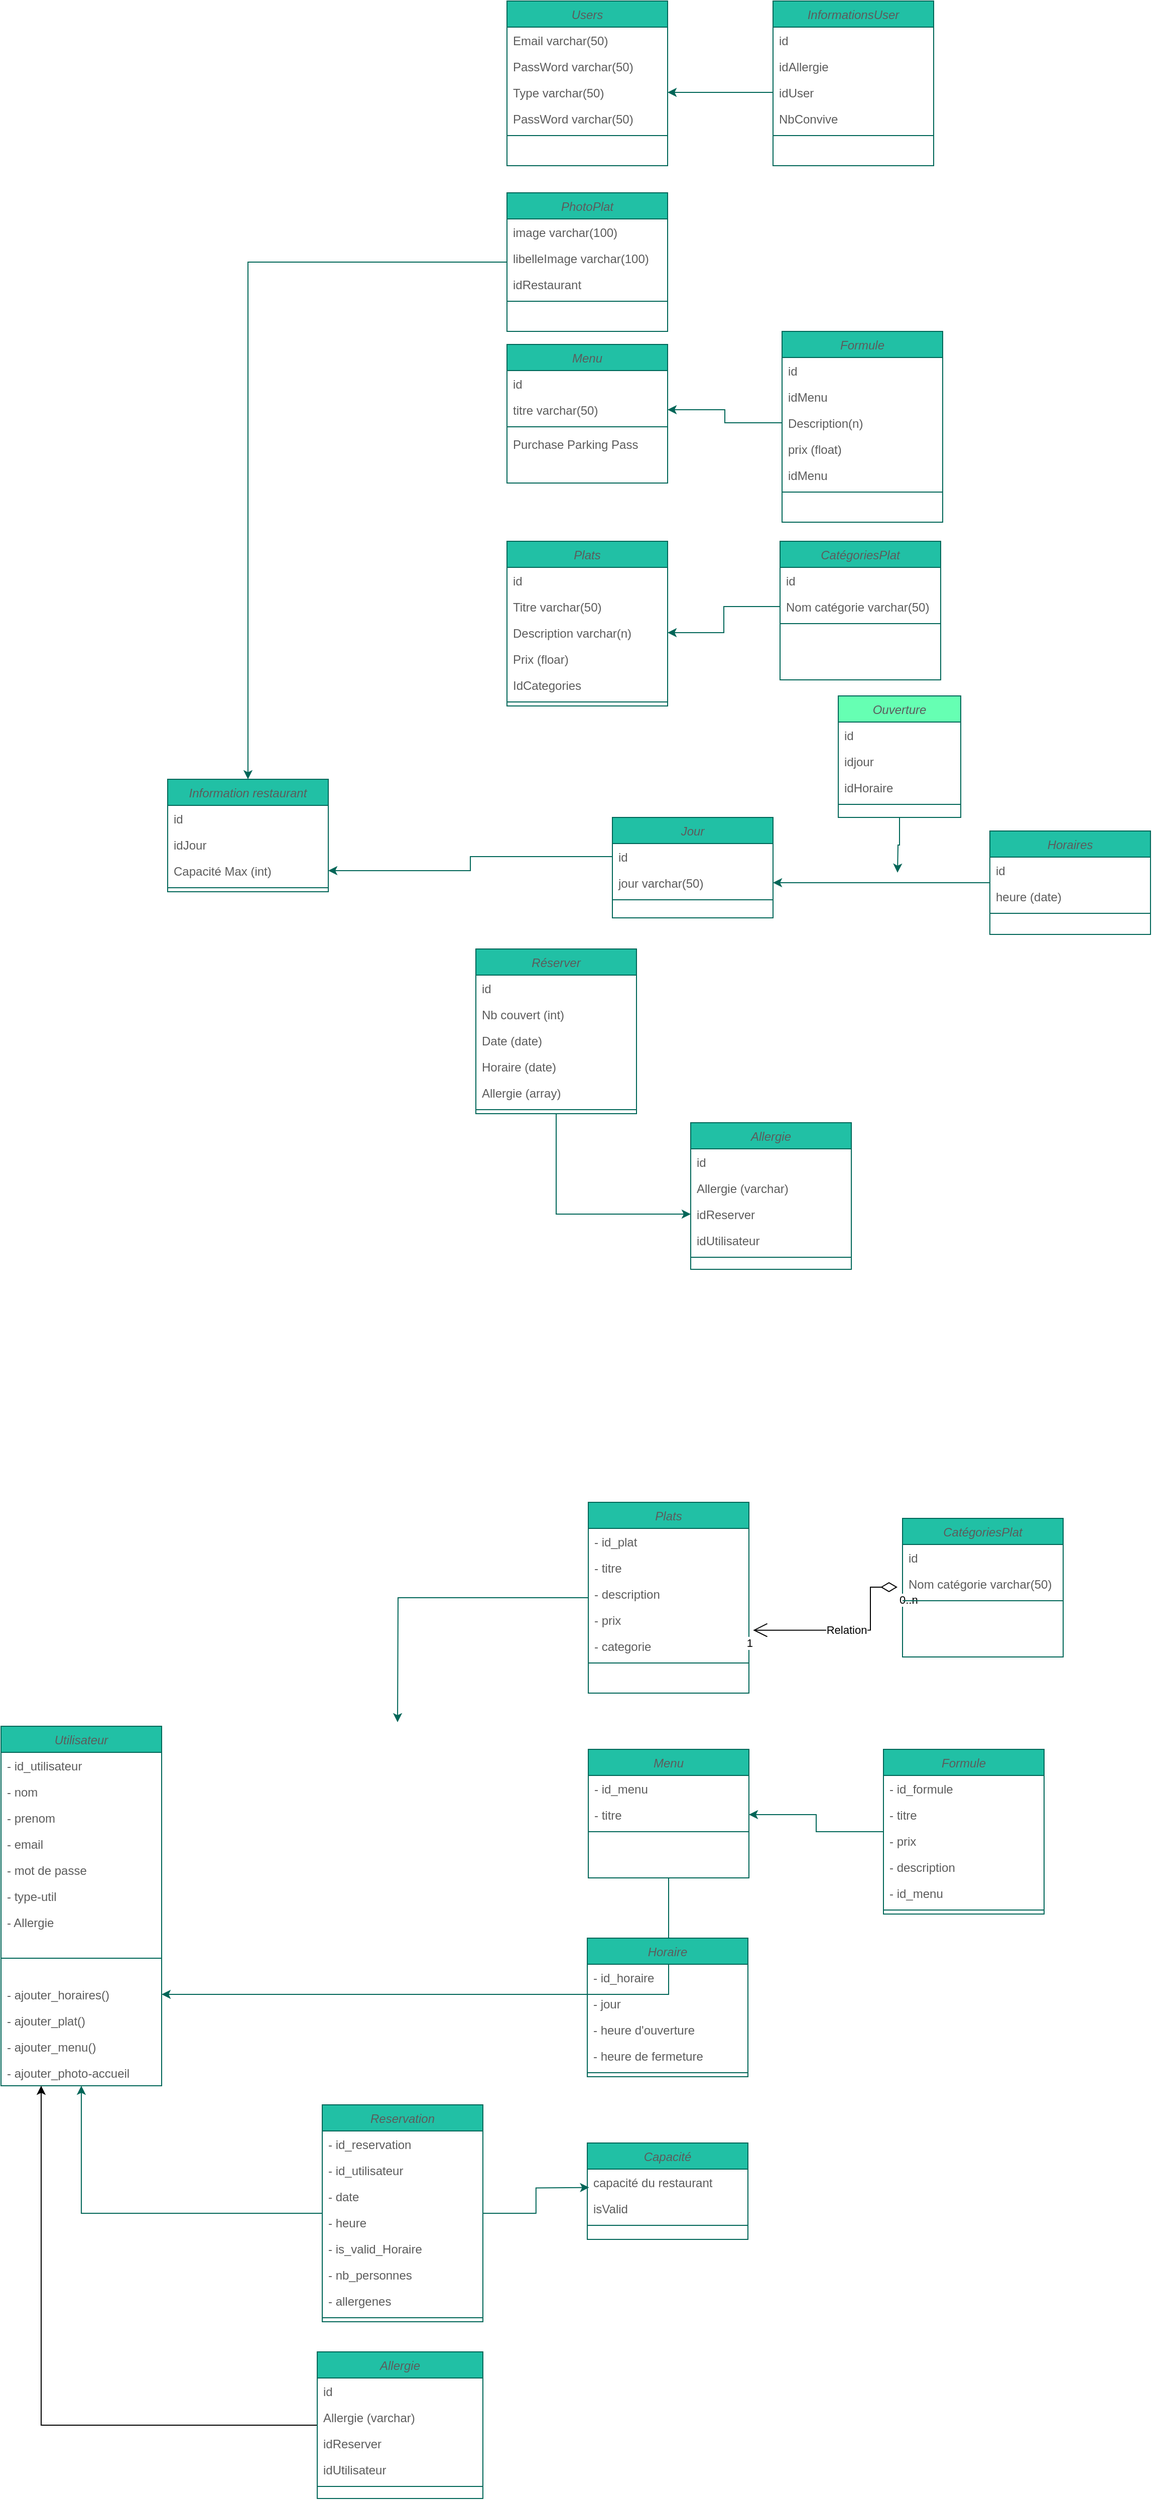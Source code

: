 <mxfile version="21.2.8" type="github">
  <diagram name="Page-1" id="-gDi-OSRCDwQluU-zVgb">
    <mxGraphModel dx="2793" dy="846" grid="1" gridSize="10" guides="1" tooltips="1" connect="1" arrows="1" fold="1" page="1" pageScale="1" pageWidth="827" pageHeight="1169" math="0" shadow="0">
      <root>
        <mxCell id="0" />
        <mxCell id="1" parent="0" />
        <mxCell id="DTQ9LQFd6EMroOKHx0Vn-1" value="Users" style="swimlane;fontStyle=2;align=center;verticalAlign=top;childLayout=stackLayout;horizontal=1;startSize=26;horizontalStack=0;resizeParent=1;resizeLast=0;collapsible=1;marginBottom=0;rounded=0;shadow=0;strokeWidth=1;labelBackgroundColor=none;fillColor=#21C0A5;strokeColor=#006658;fontColor=#5C5C5C;" parent="1" vertex="1">
          <mxGeometry x="129" y="149" width="160" height="164" as="geometry">
            <mxRectangle x="101" y="163" width="160" height="26" as="alternateBounds" />
          </mxGeometry>
        </mxCell>
        <mxCell id="DTQ9LQFd6EMroOKHx0Vn-2" value="Email varchar(50)" style="text;align=left;verticalAlign=top;spacingLeft=4;spacingRight=4;overflow=hidden;rotatable=0;points=[[0,0.5],[1,0.5]];portConstraint=eastwest;labelBackgroundColor=none;fontColor=#5C5C5C;" parent="DTQ9LQFd6EMroOKHx0Vn-1" vertex="1">
          <mxGeometry y="26" width="160" height="26" as="geometry" />
        </mxCell>
        <mxCell id="DTQ9LQFd6EMroOKHx0Vn-3" value="PassWord varchar(50)" style="text;align=left;verticalAlign=top;spacingLeft=4;spacingRight=4;overflow=hidden;rotatable=0;points=[[0,0.5],[1,0.5]];portConstraint=eastwest;rounded=0;shadow=0;html=0;labelBackgroundColor=none;fontColor=#5C5C5C;" parent="DTQ9LQFd6EMroOKHx0Vn-1" vertex="1">
          <mxGeometry y="52" width="160" height="26" as="geometry" />
        </mxCell>
        <mxCell id="DTQ9LQFd6EMroOKHx0Vn-4" value="Type varchar(50)" style="text;align=left;verticalAlign=top;spacingLeft=4;spacingRight=4;overflow=hidden;rotatable=0;points=[[0,0.5],[1,0.5]];portConstraint=eastwest;rounded=0;shadow=0;html=0;labelBackgroundColor=none;fontColor=#5C5C5C;" parent="DTQ9LQFd6EMroOKHx0Vn-1" vertex="1">
          <mxGeometry y="78" width="160" height="26" as="geometry" />
        </mxCell>
        <mxCell id="DTQ9LQFd6EMroOKHx0Vn-5" value="PassWord varchar(50)" style="text;align=left;verticalAlign=top;spacingLeft=4;spacingRight=4;overflow=hidden;rotatable=0;points=[[0,0.5],[1,0.5]];portConstraint=eastwest;rounded=0;shadow=0;html=0;labelBackgroundColor=none;fontColor=#5C5C5C;" parent="DTQ9LQFd6EMroOKHx0Vn-1" vertex="1">
          <mxGeometry y="104" width="160" height="26" as="geometry" />
        </mxCell>
        <mxCell id="DTQ9LQFd6EMroOKHx0Vn-6" value="" style="line;html=1;strokeWidth=1;align=left;verticalAlign=middle;spacingTop=-1;spacingLeft=3;spacingRight=3;rotatable=0;labelPosition=right;points=[];portConstraint=eastwest;labelBackgroundColor=none;fillColor=#21C0A5;strokeColor=#006658;fontColor=#5C5C5C;" parent="DTQ9LQFd6EMroOKHx0Vn-1" vertex="1">
          <mxGeometry y="130" width="160" height="8" as="geometry" />
        </mxCell>
        <mxCell id="DTQ9LQFd6EMroOKHx0Vn-7" value="Menu" style="swimlane;fontStyle=2;align=center;verticalAlign=top;childLayout=stackLayout;horizontal=1;startSize=26;horizontalStack=0;resizeParent=1;resizeLast=0;collapsible=1;marginBottom=0;rounded=0;shadow=0;strokeWidth=1;labelBackgroundColor=none;fillColor=#21C0A5;strokeColor=#006658;fontColor=#5C5C5C;" parent="1" vertex="1">
          <mxGeometry x="129" y="491" width="160" height="138" as="geometry">
            <mxRectangle x="101" y="163" width="160" height="26" as="alternateBounds" />
          </mxGeometry>
        </mxCell>
        <mxCell id="DTQ9LQFd6EMroOKHx0Vn-8" value="id" style="text;align=left;verticalAlign=top;spacingLeft=4;spacingRight=4;overflow=hidden;rotatable=0;points=[[0,0.5],[1,0.5]];portConstraint=eastwest;labelBackgroundColor=none;fontColor=#5C5C5C;" parent="DTQ9LQFd6EMroOKHx0Vn-7" vertex="1">
          <mxGeometry y="26" width="160" height="26" as="geometry" />
        </mxCell>
        <mxCell id="DTQ9LQFd6EMroOKHx0Vn-9" value="titre varchar(50)" style="text;align=left;verticalAlign=top;spacingLeft=4;spacingRight=4;overflow=hidden;rotatable=0;points=[[0,0.5],[1,0.5]];portConstraint=eastwest;rounded=0;shadow=0;html=0;labelBackgroundColor=none;fontColor=#5C5C5C;" parent="DTQ9LQFd6EMroOKHx0Vn-7" vertex="1">
          <mxGeometry y="52" width="160" height="26" as="geometry" />
        </mxCell>
        <mxCell id="DTQ9LQFd6EMroOKHx0Vn-10" value="" style="line;html=1;strokeWidth=1;align=left;verticalAlign=middle;spacingTop=-1;spacingLeft=3;spacingRight=3;rotatable=0;labelPosition=right;points=[];portConstraint=eastwest;labelBackgroundColor=none;fillColor=#21C0A5;strokeColor=#006658;fontColor=#5C5C5C;" parent="DTQ9LQFd6EMroOKHx0Vn-7" vertex="1">
          <mxGeometry y="78" width="160" height="8" as="geometry" />
        </mxCell>
        <mxCell id="DTQ9LQFd6EMroOKHx0Vn-11" value="Purchase Parking Pass" style="text;align=left;verticalAlign=top;spacingLeft=4;spacingRight=4;overflow=hidden;rotatable=0;points=[[0,0.5],[1,0.5]];portConstraint=eastwest;labelBackgroundColor=none;fontColor=#5C5C5C;" parent="DTQ9LQFd6EMroOKHx0Vn-7" vertex="1">
          <mxGeometry y="86" width="160" height="26" as="geometry" />
        </mxCell>
        <mxCell id="DTQ9LQFd6EMroOKHx0Vn-12" style="edgeStyle=orthogonalEdgeStyle;rounded=0;orthogonalLoop=1;jettySize=auto;html=1;entryX=0.5;entryY=0;entryDx=0;entryDy=0;strokeColor=#006658;fontColor=#5C5C5C;fillColor=#21C0A5;" parent="1" source="DTQ9LQFd6EMroOKHx0Vn-13" target="DTQ9LQFd6EMroOKHx0Vn-66" edge="1">
          <mxGeometry relative="1" as="geometry" />
        </mxCell>
        <mxCell id="DTQ9LQFd6EMroOKHx0Vn-13" value="PhotoPlat" style="swimlane;fontStyle=2;align=center;verticalAlign=top;childLayout=stackLayout;horizontal=1;startSize=26;horizontalStack=0;resizeParent=1;resizeLast=0;collapsible=1;marginBottom=0;rounded=0;shadow=0;strokeWidth=1;labelBackgroundColor=none;fillColor=#21C0A5;strokeColor=#006658;fontColor=#5C5C5C;" parent="1" vertex="1">
          <mxGeometry x="129" y="340" width="160" height="138" as="geometry">
            <mxRectangle x="101" y="163" width="160" height="26" as="alternateBounds" />
          </mxGeometry>
        </mxCell>
        <mxCell id="DTQ9LQFd6EMroOKHx0Vn-14" value="image varchar(100)" style="text;align=left;verticalAlign=top;spacingLeft=4;spacingRight=4;overflow=hidden;rotatable=0;points=[[0,0.5],[1,0.5]];portConstraint=eastwest;labelBackgroundColor=none;fontColor=#5C5C5C;" parent="DTQ9LQFd6EMroOKHx0Vn-13" vertex="1">
          <mxGeometry y="26" width="160" height="26" as="geometry" />
        </mxCell>
        <mxCell id="DTQ9LQFd6EMroOKHx0Vn-15" value="libelleImage varchar(100)" style="text;align=left;verticalAlign=top;spacingLeft=4;spacingRight=4;overflow=hidden;rotatable=0;points=[[0,0.5],[1,0.5]];portConstraint=eastwest;rounded=0;shadow=0;html=0;labelBackgroundColor=none;fontColor=#5C5C5C;" parent="DTQ9LQFd6EMroOKHx0Vn-13" vertex="1">
          <mxGeometry y="52" width="160" height="26" as="geometry" />
        </mxCell>
        <mxCell id="DTQ9LQFd6EMroOKHx0Vn-16" value="idRestaurant " style="text;align=left;verticalAlign=top;spacingLeft=4;spacingRight=4;overflow=hidden;rotatable=0;points=[[0,0.5],[1,0.5]];portConstraint=eastwest;rounded=0;shadow=0;html=0;labelBackgroundColor=none;fontColor=#5C5C5C;" parent="DTQ9LQFd6EMroOKHx0Vn-13" vertex="1">
          <mxGeometry y="78" width="160" height="26" as="geometry" />
        </mxCell>
        <mxCell id="DTQ9LQFd6EMroOKHx0Vn-17" value="" style="line;html=1;strokeWidth=1;align=left;verticalAlign=middle;spacingTop=-1;spacingLeft=3;spacingRight=3;rotatable=0;labelPosition=right;points=[];portConstraint=eastwest;labelBackgroundColor=none;fillColor=#21C0A5;strokeColor=#006658;fontColor=#5C5C5C;" parent="DTQ9LQFd6EMroOKHx0Vn-13" vertex="1">
          <mxGeometry y="104" width="160" height="8" as="geometry" />
        </mxCell>
        <mxCell id="DTQ9LQFd6EMroOKHx0Vn-18" value="CatégoriesPlat" style="swimlane;fontStyle=2;align=center;verticalAlign=top;childLayout=stackLayout;horizontal=1;startSize=26;horizontalStack=0;resizeParent=1;resizeLast=0;collapsible=1;marginBottom=0;rounded=0;shadow=0;strokeWidth=1;labelBackgroundColor=none;fillColor=#21C0A5;strokeColor=#006658;fontColor=#5C5C5C;" parent="1" vertex="1">
          <mxGeometry x="401" y="687" width="160" height="138" as="geometry">
            <mxRectangle x="101" y="163" width="160" height="26" as="alternateBounds" />
          </mxGeometry>
        </mxCell>
        <mxCell id="DTQ9LQFd6EMroOKHx0Vn-19" value="id" style="text;align=left;verticalAlign=top;spacingLeft=4;spacingRight=4;overflow=hidden;rotatable=0;points=[[0,0.5],[1,0.5]];portConstraint=eastwest;labelBackgroundColor=none;fontColor=#5C5C5C;" parent="DTQ9LQFd6EMroOKHx0Vn-18" vertex="1">
          <mxGeometry y="26" width="160" height="26" as="geometry" />
        </mxCell>
        <mxCell id="DTQ9LQFd6EMroOKHx0Vn-20" value="Nom catégorie varchar(50)" style="text;align=left;verticalAlign=top;spacingLeft=4;spacingRight=4;overflow=hidden;rotatable=0;points=[[0,0.5],[1,0.5]];portConstraint=eastwest;rounded=0;shadow=0;html=0;labelBackgroundColor=none;fontColor=#5C5C5C;" parent="DTQ9LQFd6EMroOKHx0Vn-18" vertex="1">
          <mxGeometry y="52" width="160" height="26" as="geometry" />
        </mxCell>
        <mxCell id="DTQ9LQFd6EMroOKHx0Vn-21" value="" style="line;html=1;strokeWidth=1;align=left;verticalAlign=middle;spacingTop=-1;spacingLeft=3;spacingRight=3;rotatable=0;labelPosition=right;points=[];portConstraint=eastwest;labelBackgroundColor=none;fillColor=#21C0A5;strokeColor=#006658;fontColor=#5C5C5C;" parent="DTQ9LQFd6EMroOKHx0Vn-18" vertex="1">
          <mxGeometry y="78" width="160" height="8" as="geometry" />
        </mxCell>
        <mxCell id="DTQ9LQFd6EMroOKHx0Vn-22" value="Plats" style="swimlane;fontStyle=2;align=center;verticalAlign=top;childLayout=stackLayout;horizontal=1;startSize=26;horizontalStack=0;resizeParent=1;resizeLast=0;collapsible=1;marginBottom=0;rounded=0;shadow=0;strokeWidth=1;labelBackgroundColor=none;fillColor=#21C0A5;strokeColor=#006658;fontColor=#5C5C5C;" parent="1" vertex="1">
          <mxGeometry x="129" y="687" width="160" height="164" as="geometry">
            <mxRectangle x="101" y="163" width="160" height="26" as="alternateBounds" />
          </mxGeometry>
        </mxCell>
        <mxCell id="DTQ9LQFd6EMroOKHx0Vn-23" value="id" style="text;align=left;verticalAlign=top;spacingLeft=4;spacingRight=4;overflow=hidden;rotatable=0;points=[[0,0.5],[1,0.5]];portConstraint=eastwest;labelBackgroundColor=none;fontColor=#5C5C5C;" parent="DTQ9LQFd6EMroOKHx0Vn-22" vertex="1">
          <mxGeometry y="26" width="160" height="26" as="geometry" />
        </mxCell>
        <mxCell id="DTQ9LQFd6EMroOKHx0Vn-24" value="Titre varchar(50)" style="text;align=left;verticalAlign=top;spacingLeft=4;spacingRight=4;overflow=hidden;rotatable=0;points=[[0,0.5],[1,0.5]];portConstraint=eastwest;rounded=0;shadow=0;html=0;labelBackgroundColor=none;fontColor=#5C5C5C;" parent="DTQ9LQFd6EMroOKHx0Vn-22" vertex="1">
          <mxGeometry y="52" width="160" height="26" as="geometry" />
        </mxCell>
        <mxCell id="DTQ9LQFd6EMroOKHx0Vn-25" value="Description varchar(n)" style="text;align=left;verticalAlign=top;spacingLeft=4;spacingRight=4;overflow=hidden;rotatable=0;points=[[0,0.5],[1,0.5]];portConstraint=eastwest;rounded=0;shadow=0;html=0;labelBackgroundColor=none;fontColor=#5C5C5C;" parent="DTQ9LQFd6EMroOKHx0Vn-22" vertex="1">
          <mxGeometry y="78" width="160" height="26" as="geometry" />
        </mxCell>
        <mxCell id="DTQ9LQFd6EMroOKHx0Vn-26" value="Prix (floar)" style="text;align=left;verticalAlign=top;spacingLeft=4;spacingRight=4;overflow=hidden;rotatable=0;points=[[0,0.5],[1,0.5]];portConstraint=eastwest;rounded=0;shadow=0;html=0;labelBackgroundColor=none;fontColor=#5C5C5C;" parent="DTQ9LQFd6EMroOKHx0Vn-22" vertex="1">
          <mxGeometry y="104" width="160" height="26" as="geometry" />
        </mxCell>
        <mxCell id="DTQ9LQFd6EMroOKHx0Vn-27" value="IdCategories" style="text;align=left;verticalAlign=top;spacingLeft=4;spacingRight=4;overflow=hidden;rotatable=0;points=[[0,0.5],[1,0.5]];portConstraint=eastwest;rounded=0;shadow=0;html=0;labelBackgroundColor=none;fontColor=#5C5C5C;" parent="DTQ9LQFd6EMroOKHx0Vn-22" vertex="1">
          <mxGeometry y="130" width="160" height="26" as="geometry" />
        </mxCell>
        <mxCell id="DTQ9LQFd6EMroOKHx0Vn-28" value="" style="line;html=1;strokeWidth=1;align=left;verticalAlign=middle;spacingTop=-1;spacingLeft=3;spacingRight=3;rotatable=0;labelPosition=right;points=[];portConstraint=eastwest;labelBackgroundColor=none;fillColor=#21C0A5;strokeColor=#006658;fontColor=#5C5C5C;" parent="DTQ9LQFd6EMroOKHx0Vn-22" vertex="1">
          <mxGeometry y="156" width="160" height="8" as="geometry" />
        </mxCell>
        <mxCell id="DTQ9LQFd6EMroOKHx0Vn-29" value="Formule" style="swimlane;fontStyle=2;align=center;verticalAlign=top;childLayout=stackLayout;horizontal=1;startSize=26;horizontalStack=0;resizeParent=1;resizeLast=0;collapsible=1;marginBottom=0;rounded=0;shadow=0;strokeWidth=1;labelBackgroundColor=none;fillColor=#21C0A5;strokeColor=#006658;fontColor=#5C5C5C;" parent="1" vertex="1">
          <mxGeometry x="403" y="478" width="160" height="190" as="geometry">
            <mxRectangle x="101" y="163" width="160" height="26" as="alternateBounds" />
          </mxGeometry>
        </mxCell>
        <mxCell id="DTQ9LQFd6EMroOKHx0Vn-30" value="id" style="text;align=left;verticalAlign=top;spacingLeft=4;spacingRight=4;overflow=hidden;rotatable=0;points=[[0,0.5],[1,0.5]];portConstraint=eastwest;labelBackgroundColor=none;fontColor=#5C5C5C;" parent="DTQ9LQFd6EMroOKHx0Vn-29" vertex="1">
          <mxGeometry y="26" width="160" height="26" as="geometry" />
        </mxCell>
        <mxCell id="DTQ9LQFd6EMroOKHx0Vn-31" value="idMenu" style="text;align=left;verticalAlign=top;spacingLeft=4;spacingRight=4;overflow=hidden;rotatable=0;points=[[0,0.5],[1,0.5]];portConstraint=eastwest;rounded=0;shadow=0;html=0;labelBackgroundColor=none;fontColor=#5C5C5C;" parent="DTQ9LQFd6EMroOKHx0Vn-29" vertex="1">
          <mxGeometry y="52" width="160" height="26" as="geometry" />
        </mxCell>
        <mxCell id="DTQ9LQFd6EMroOKHx0Vn-32" value="Description(n)" style="text;align=left;verticalAlign=top;spacingLeft=4;spacingRight=4;overflow=hidden;rotatable=0;points=[[0,0.5],[1,0.5]];portConstraint=eastwest;rounded=0;shadow=0;html=0;labelBackgroundColor=none;fontColor=#5C5C5C;" parent="DTQ9LQFd6EMroOKHx0Vn-29" vertex="1">
          <mxGeometry y="78" width="160" height="26" as="geometry" />
        </mxCell>
        <mxCell id="DTQ9LQFd6EMroOKHx0Vn-33" value="prix (float)" style="text;align=left;verticalAlign=top;spacingLeft=4;spacingRight=4;overflow=hidden;rotatable=0;points=[[0,0.5],[1,0.5]];portConstraint=eastwest;rounded=0;shadow=0;html=0;labelBackgroundColor=none;fontColor=#5C5C5C;" parent="DTQ9LQFd6EMroOKHx0Vn-29" vertex="1">
          <mxGeometry y="104" width="160" height="26" as="geometry" />
        </mxCell>
        <mxCell id="DTQ9LQFd6EMroOKHx0Vn-34" value="idMenu" style="text;align=left;verticalAlign=top;spacingLeft=4;spacingRight=4;overflow=hidden;rotatable=0;points=[[0,0.5],[1,0.5]];portConstraint=eastwest;rounded=0;shadow=0;html=0;labelBackgroundColor=none;fontColor=#5C5C5C;" parent="DTQ9LQFd6EMroOKHx0Vn-29" vertex="1">
          <mxGeometry y="130" width="160" height="26" as="geometry" />
        </mxCell>
        <mxCell id="DTQ9LQFd6EMroOKHx0Vn-35" value="" style="line;html=1;strokeWidth=1;align=left;verticalAlign=middle;spacingTop=-1;spacingLeft=3;spacingRight=3;rotatable=0;labelPosition=right;points=[];portConstraint=eastwest;labelBackgroundColor=none;fillColor=#21C0A5;strokeColor=#006658;fontColor=#5C5C5C;" parent="DTQ9LQFd6EMroOKHx0Vn-29" vertex="1">
          <mxGeometry y="156" width="160" height="8" as="geometry" />
        </mxCell>
        <mxCell id="DTQ9LQFd6EMroOKHx0Vn-36" value="Jour" style="swimlane;fontStyle=2;align=center;verticalAlign=top;childLayout=stackLayout;horizontal=1;startSize=26;horizontalStack=0;resizeParent=1;resizeLast=0;collapsible=1;marginBottom=0;rounded=0;shadow=0;strokeWidth=1;labelBackgroundColor=none;fillColor=#21C0A5;strokeColor=#006658;fontColor=#5C5C5C;" parent="1" vertex="1">
          <mxGeometry x="234" y="962" width="160" height="100" as="geometry">
            <mxRectangle x="101" y="163" width="160" height="26" as="alternateBounds" />
          </mxGeometry>
        </mxCell>
        <mxCell id="DTQ9LQFd6EMroOKHx0Vn-37" value="id" style="text;align=left;verticalAlign=top;spacingLeft=4;spacingRight=4;overflow=hidden;rotatable=0;points=[[0,0.5],[1,0.5]];portConstraint=eastwest;labelBackgroundColor=none;fontColor=#5C5C5C;" parent="DTQ9LQFd6EMroOKHx0Vn-36" vertex="1">
          <mxGeometry y="26" width="160" height="26" as="geometry" />
        </mxCell>
        <mxCell id="DTQ9LQFd6EMroOKHx0Vn-38" value="jour varchar(50)" style="text;align=left;verticalAlign=top;spacingLeft=4;spacingRight=4;overflow=hidden;rotatable=0;points=[[0,0.5],[1,0.5]];portConstraint=eastwest;rounded=0;shadow=0;html=0;labelBackgroundColor=none;fontColor=#5C5C5C;" parent="DTQ9LQFd6EMroOKHx0Vn-36" vertex="1">
          <mxGeometry y="52" width="160" height="26" as="geometry" />
        </mxCell>
        <mxCell id="DTQ9LQFd6EMroOKHx0Vn-39" value="" style="line;html=1;strokeWidth=1;align=left;verticalAlign=middle;spacingTop=-1;spacingLeft=3;spacingRight=3;rotatable=0;labelPosition=right;points=[];portConstraint=eastwest;labelBackgroundColor=none;fillColor=#21C0A5;strokeColor=#006658;fontColor=#5C5C5C;" parent="DTQ9LQFd6EMroOKHx0Vn-36" vertex="1">
          <mxGeometry y="78" width="160" height="8" as="geometry" />
        </mxCell>
        <mxCell id="DTQ9LQFd6EMroOKHx0Vn-40" style="edgeStyle=orthogonalEdgeStyle;rounded=0;orthogonalLoop=1;jettySize=auto;html=1;entryX=1;entryY=0.5;entryDx=0;entryDy=0;strokeColor=#006658;fontColor=#5C5C5C;fillColor=#21C0A5;" parent="1" source="DTQ9LQFd6EMroOKHx0Vn-41" target="DTQ9LQFd6EMroOKHx0Vn-38" edge="1">
          <mxGeometry relative="1" as="geometry" />
        </mxCell>
        <mxCell id="DTQ9LQFd6EMroOKHx0Vn-41" value="Horaires" style="swimlane;fontStyle=2;align=center;verticalAlign=top;childLayout=stackLayout;horizontal=1;startSize=26;horizontalStack=0;resizeParent=1;resizeLast=0;collapsible=1;marginBottom=0;rounded=0;shadow=0;strokeWidth=1;labelBackgroundColor=none;fillColor=#21C0A5;strokeColor=#006658;fontColor=#5C5C5C;" parent="1" vertex="1">
          <mxGeometry x="610" y="975.5" width="160" height="103" as="geometry">
            <mxRectangle x="101" y="163" width="160" height="26" as="alternateBounds" />
          </mxGeometry>
        </mxCell>
        <mxCell id="DTQ9LQFd6EMroOKHx0Vn-42" value="id" style="text;align=left;verticalAlign=top;spacingLeft=4;spacingRight=4;overflow=hidden;rotatable=0;points=[[0,0.5],[1,0.5]];portConstraint=eastwest;labelBackgroundColor=none;fontColor=#5C5C5C;" parent="DTQ9LQFd6EMroOKHx0Vn-41" vertex="1">
          <mxGeometry y="26" width="160" height="26" as="geometry" />
        </mxCell>
        <mxCell id="DTQ9LQFd6EMroOKHx0Vn-43" value="heure (date)" style="text;align=left;verticalAlign=top;spacingLeft=4;spacingRight=4;overflow=hidden;rotatable=0;points=[[0,0.5],[1,0.5]];portConstraint=eastwest;rounded=0;shadow=0;html=0;labelBackgroundColor=none;fontColor=#5C5C5C;" parent="DTQ9LQFd6EMroOKHx0Vn-41" vertex="1">
          <mxGeometry y="52" width="160" height="26" as="geometry" />
        </mxCell>
        <mxCell id="DTQ9LQFd6EMroOKHx0Vn-44" value="" style="line;html=1;strokeWidth=1;align=left;verticalAlign=middle;spacingTop=-1;spacingLeft=3;spacingRight=3;rotatable=0;labelPosition=right;points=[];portConstraint=eastwest;labelBackgroundColor=none;fillColor=#21C0A5;strokeColor=#006658;fontColor=#5C5C5C;" parent="DTQ9LQFd6EMroOKHx0Vn-41" vertex="1">
          <mxGeometry y="78" width="160" height="8" as="geometry" />
        </mxCell>
        <mxCell id="DTQ9LQFd6EMroOKHx0Vn-45" style="edgeStyle=orthogonalEdgeStyle;rounded=0;orthogonalLoop=1;jettySize=auto;html=1;strokeColor=#006658;fontColor=#5C5C5C;fillColor=#21C0A5;" parent="1" source="DTQ9LQFd6EMroOKHx0Vn-46" edge="1">
          <mxGeometry relative="1" as="geometry">
            <mxPoint x="518" y="1017" as="targetPoint" />
          </mxGeometry>
        </mxCell>
        <mxCell id="DTQ9LQFd6EMroOKHx0Vn-46" value="Ouverture" style="swimlane;fontStyle=2;align=center;verticalAlign=top;childLayout=stackLayout;horizontal=1;startSize=26;horizontalStack=0;resizeParent=1;resizeLast=0;collapsible=1;marginBottom=0;rounded=0;shadow=0;strokeWidth=1;labelBackgroundColor=none;fillColor=#66FFB3;strokeColor=#006658;fontColor=#5C5C5C;" parent="1" vertex="1">
          <mxGeometry x="459" y="841" width="122" height="121" as="geometry">
            <mxRectangle x="101" y="163" width="160" height="26" as="alternateBounds" />
          </mxGeometry>
        </mxCell>
        <mxCell id="DTQ9LQFd6EMroOKHx0Vn-47" value="id" style="text;align=left;verticalAlign=top;spacingLeft=4;spacingRight=4;overflow=hidden;rotatable=0;points=[[0,0.5],[1,0.5]];portConstraint=eastwest;labelBackgroundColor=none;fontColor=#5C5C5C;" parent="DTQ9LQFd6EMroOKHx0Vn-46" vertex="1">
          <mxGeometry y="26" width="122" height="26" as="geometry" />
        </mxCell>
        <mxCell id="DTQ9LQFd6EMroOKHx0Vn-48" value="idjour" style="text;align=left;verticalAlign=top;spacingLeft=4;spacingRight=4;overflow=hidden;rotatable=0;points=[[0,0.5],[1,0.5]];portConstraint=eastwest;rounded=0;shadow=0;html=0;labelBackgroundColor=none;fontColor=#5C5C5C;" parent="DTQ9LQFd6EMroOKHx0Vn-46" vertex="1">
          <mxGeometry y="52" width="122" height="26" as="geometry" />
        </mxCell>
        <mxCell id="DTQ9LQFd6EMroOKHx0Vn-49" value="idHoraire" style="text;align=left;verticalAlign=top;spacingLeft=4;spacingRight=4;overflow=hidden;rotatable=0;points=[[0,0.5],[1,0.5]];portConstraint=eastwest;rounded=0;shadow=0;html=0;labelBackgroundColor=none;fontColor=#5C5C5C;" parent="DTQ9LQFd6EMroOKHx0Vn-46" vertex="1">
          <mxGeometry y="78" width="122" height="26" as="geometry" />
        </mxCell>
        <mxCell id="DTQ9LQFd6EMroOKHx0Vn-50" value="" style="line;html=1;strokeWidth=1;align=left;verticalAlign=middle;spacingTop=-1;spacingLeft=3;spacingRight=3;rotatable=0;labelPosition=right;points=[];portConstraint=eastwest;labelBackgroundColor=none;fillColor=#21C0A5;strokeColor=#006658;fontColor=#5C5C5C;" parent="DTQ9LQFd6EMroOKHx0Vn-46" vertex="1">
          <mxGeometry y="104" width="122" height="8" as="geometry" />
        </mxCell>
        <mxCell id="DTQ9LQFd6EMroOKHx0Vn-51" style="edgeStyle=orthogonalEdgeStyle;rounded=0;orthogonalLoop=1;jettySize=auto;html=1;entryX=0;entryY=0.5;entryDx=0;entryDy=0;strokeColor=#006658;fontColor=#5C5C5C;fillColor=#21C0A5;" parent="1" source="DTQ9LQFd6EMroOKHx0Vn-52" target="DTQ9LQFd6EMroOKHx0Vn-62" edge="1">
          <mxGeometry relative="1" as="geometry" />
        </mxCell>
        <mxCell id="DTQ9LQFd6EMroOKHx0Vn-52" value="Réserver" style="swimlane;fontStyle=2;align=center;verticalAlign=top;childLayout=stackLayout;horizontal=1;startSize=26;horizontalStack=0;resizeParent=1;resizeLast=0;collapsible=1;marginBottom=0;rounded=0;shadow=0;strokeWidth=1;labelBackgroundColor=none;fillColor=#21C0A5;strokeColor=#006658;fontColor=#5C5C5C;" parent="1" vertex="1">
          <mxGeometry x="98" y="1093" width="160" height="164" as="geometry">
            <mxRectangle x="101" y="163" width="160" height="26" as="alternateBounds" />
          </mxGeometry>
        </mxCell>
        <mxCell id="DTQ9LQFd6EMroOKHx0Vn-53" value="id" style="text;align=left;verticalAlign=top;spacingLeft=4;spacingRight=4;overflow=hidden;rotatable=0;points=[[0,0.5],[1,0.5]];portConstraint=eastwest;labelBackgroundColor=none;fontColor=#5C5C5C;" parent="DTQ9LQFd6EMroOKHx0Vn-52" vertex="1">
          <mxGeometry y="26" width="160" height="26" as="geometry" />
        </mxCell>
        <mxCell id="DTQ9LQFd6EMroOKHx0Vn-54" value="Nb couvert (int)" style="text;align=left;verticalAlign=top;spacingLeft=4;spacingRight=4;overflow=hidden;rotatable=0;points=[[0,0.5],[1,0.5]];portConstraint=eastwest;rounded=0;shadow=0;html=0;labelBackgroundColor=none;fontColor=#5C5C5C;" parent="DTQ9LQFd6EMroOKHx0Vn-52" vertex="1">
          <mxGeometry y="52" width="160" height="26" as="geometry" />
        </mxCell>
        <mxCell id="DTQ9LQFd6EMroOKHx0Vn-55" value="Date (date)" style="text;align=left;verticalAlign=top;spacingLeft=4;spacingRight=4;overflow=hidden;rotatable=0;points=[[0,0.5],[1,0.5]];portConstraint=eastwest;rounded=0;shadow=0;html=0;labelBackgroundColor=none;fontColor=#5C5C5C;" parent="DTQ9LQFd6EMroOKHx0Vn-52" vertex="1">
          <mxGeometry y="78" width="160" height="26" as="geometry" />
        </mxCell>
        <mxCell id="DTQ9LQFd6EMroOKHx0Vn-56" value="Horaire (date)" style="text;align=left;verticalAlign=top;spacingLeft=4;spacingRight=4;overflow=hidden;rotatable=0;points=[[0,0.5],[1,0.5]];portConstraint=eastwest;rounded=0;shadow=0;html=0;labelBackgroundColor=none;fontColor=#5C5C5C;" parent="DTQ9LQFd6EMroOKHx0Vn-52" vertex="1">
          <mxGeometry y="104" width="160" height="26" as="geometry" />
        </mxCell>
        <mxCell id="DTQ9LQFd6EMroOKHx0Vn-57" value="Allergie (array)" style="text;align=left;verticalAlign=top;spacingLeft=4;spacingRight=4;overflow=hidden;rotatable=0;points=[[0,0.5],[1,0.5]];portConstraint=eastwest;rounded=0;shadow=0;html=0;labelBackgroundColor=none;fontColor=#5C5C5C;" parent="DTQ9LQFd6EMroOKHx0Vn-52" vertex="1">
          <mxGeometry y="130" width="160" height="26" as="geometry" />
        </mxCell>
        <mxCell id="DTQ9LQFd6EMroOKHx0Vn-58" value="" style="line;html=1;strokeWidth=1;align=left;verticalAlign=middle;spacingTop=-1;spacingLeft=3;spacingRight=3;rotatable=0;labelPosition=right;points=[];portConstraint=eastwest;labelBackgroundColor=none;fillColor=#21C0A5;strokeColor=#006658;fontColor=#5C5C5C;" parent="DTQ9LQFd6EMroOKHx0Vn-52" vertex="1">
          <mxGeometry y="156" width="160" height="8" as="geometry" />
        </mxCell>
        <mxCell id="DTQ9LQFd6EMroOKHx0Vn-59" value="Allergie" style="swimlane;fontStyle=2;align=center;verticalAlign=top;childLayout=stackLayout;horizontal=1;startSize=26;horizontalStack=0;resizeParent=1;resizeLast=0;collapsible=1;marginBottom=0;rounded=0;shadow=0;strokeWidth=1;labelBackgroundColor=none;fillColor=#21C0A5;strokeColor=#006658;fontColor=#5C5C5C;" parent="1" vertex="1">
          <mxGeometry x="312" y="1266" width="160" height="146" as="geometry">
            <mxRectangle x="101" y="163" width="160" height="26" as="alternateBounds" />
          </mxGeometry>
        </mxCell>
        <mxCell id="DTQ9LQFd6EMroOKHx0Vn-60" value="id" style="text;align=left;verticalAlign=top;spacingLeft=4;spacingRight=4;overflow=hidden;rotatable=0;points=[[0,0.5],[1,0.5]];portConstraint=eastwest;labelBackgroundColor=none;fontColor=#5C5C5C;" parent="DTQ9LQFd6EMroOKHx0Vn-59" vertex="1">
          <mxGeometry y="26" width="160" height="26" as="geometry" />
        </mxCell>
        <mxCell id="DTQ9LQFd6EMroOKHx0Vn-61" value="Allergie (varchar)" style="text;align=left;verticalAlign=top;spacingLeft=4;spacingRight=4;overflow=hidden;rotatable=0;points=[[0,0.5],[1,0.5]];portConstraint=eastwest;rounded=0;shadow=0;html=0;labelBackgroundColor=none;fontColor=#5C5C5C;" parent="DTQ9LQFd6EMroOKHx0Vn-59" vertex="1">
          <mxGeometry y="52" width="160" height="26" as="geometry" />
        </mxCell>
        <mxCell id="DTQ9LQFd6EMroOKHx0Vn-62" value="idReserver" style="text;align=left;verticalAlign=top;spacingLeft=4;spacingRight=4;overflow=hidden;rotatable=0;points=[[0,0.5],[1,0.5]];portConstraint=eastwest;rounded=0;shadow=0;html=0;labelBackgroundColor=none;fontColor=#5C5C5C;" parent="DTQ9LQFd6EMroOKHx0Vn-59" vertex="1">
          <mxGeometry y="78" width="160" height="26" as="geometry" />
        </mxCell>
        <mxCell id="DTQ9LQFd6EMroOKHx0Vn-63" value="idUtilisateur" style="text;align=left;verticalAlign=top;spacingLeft=4;spacingRight=4;overflow=hidden;rotatable=0;points=[[0,0.5],[1,0.5]];portConstraint=eastwest;rounded=0;shadow=0;html=0;labelBackgroundColor=none;fontColor=#5C5C5C;" parent="DTQ9LQFd6EMroOKHx0Vn-59" vertex="1">
          <mxGeometry y="104" width="160" height="26" as="geometry" />
        </mxCell>
        <mxCell id="DTQ9LQFd6EMroOKHx0Vn-64" value="" style="line;html=1;strokeWidth=1;align=left;verticalAlign=middle;spacingTop=-1;spacingLeft=3;spacingRight=3;rotatable=0;labelPosition=right;points=[];portConstraint=eastwest;labelBackgroundColor=none;fillColor=#21C0A5;strokeColor=#006658;fontColor=#5C5C5C;" parent="DTQ9LQFd6EMroOKHx0Vn-59" vertex="1">
          <mxGeometry y="130" width="160" height="8" as="geometry" />
        </mxCell>
        <mxCell id="DTQ9LQFd6EMroOKHx0Vn-65" style="edgeStyle=orthogonalEdgeStyle;rounded=0;orthogonalLoop=1;jettySize=auto;html=1;strokeColor=#006658;fontColor=#5C5C5C;fillColor=#21C0A5;" parent="1" source="DTQ9LQFd6EMroOKHx0Vn-20" target="DTQ9LQFd6EMroOKHx0Vn-25" edge="1">
          <mxGeometry relative="1" as="geometry" />
        </mxCell>
        <mxCell id="DTQ9LQFd6EMroOKHx0Vn-66" value="Information restaurant" style="swimlane;fontStyle=2;align=center;verticalAlign=top;childLayout=stackLayout;horizontal=1;startSize=26;horizontalStack=0;resizeParent=1;resizeLast=0;collapsible=1;marginBottom=0;rounded=0;shadow=0;strokeWidth=1;labelBackgroundColor=none;fillColor=#21C0A5;strokeColor=#006658;fontColor=#5C5C5C;" parent="1" vertex="1">
          <mxGeometry x="-209" y="924" width="160" height="112" as="geometry">
            <mxRectangle x="101" y="163" width="160" height="26" as="alternateBounds" />
          </mxGeometry>
        </mxCell>
        <mxCell id="DTQ9LQFd6EMroOKHx0Vn-67" value="id" style="text;align=left;verticalAlign=top;spacingLeft=4;spacingRight=4;overflow=hidden;rotatable=0;points=[[0,0.5],[1,0.5]];portConstraint=eastwest;labelBackgroundColor=none;fontColor=#5C5C5C;" parent="DTQ9LQFd6EMroOKHx0Vn-66" vertex="1">
          <mxGeometry y="26" width="160" height="26" as="geometry" />
        </mxCell>
        <mxCell id="DTQ9LQFd6EMroOKHx0Vn-68" value="idJour " style="text;align=left;verticalAlign=top;spacingLeft=4;spacingRight=4;overflow=hidden;rotatable=0;points=[[0,0.5],[1,0.5]];portConstraint=eastwest;rounded=0;shadow=0;html=0;labelBackgroundColor=none;fontColor=#5C5C5C;" parent="DTQ9LQFd6EMroOKHx0Vn-66" vertex="1">
          <mxGeometry y="52" width="160" height="26" as="geometry" />
        </mxCell>
        <mxCell id="DTQ9LQFd6EMroOKHx0Vn-69" value="Capacité Max (int)" style="text;align=left;verticalAlign=top;spacingLeft=4;spacingRight=4;overflow=hidden;rotatable=0;points=[[0,0.5],[1,0.5]];portConstraint=eastwest;rounded=0;shadow=0;html=0;labelBackgroundColor=none;fontColor=#5C5C5C;" parent="DTQ9LQFd6EMroOKHx0Vn-66" vertex="1">
          <mxGeometry y="78" width="160" height="26" as="geometry" />
        </mxCell>
        <mxCell id="DTQ9LQFd6EMroOKHx0Vn-70" value="" style="line;html=1;strokeWidth=1;align=left;verticalAlign=middle;spacingTop=-1;spacingLeft=3;spacingRight=3;rotatable=0;labelPosition=right;points=[];portConstraint=eastwest;labelBackgroundColor=none;fillColor=#21C0A5;strokeColor=#006658;fontColor=#5C5C5C;" parent="DTQ9LQFd6EMroOKHx0Vn-66" vertex="1">
          <mxGeometry y="104" width="160" height="8" as="geometry" />
        </mxCell>
        <mxCell id="DTQ9LQFd6EMroOKHx0Vn-71" style="edgeStyle=orthogonalEdgeStyle;rounded=0;orthogonalLoop=1;jettySize=auto;html=1;strokeColor=#006658;fontColor=#5C5C5C;fillColor=#21C0A5;" parent="1" source="DTQ9LQFd6EMroOKHx0Vn-37" target="DTQ9LQFd6EMroOKHx0Vn-69" edge="1">
          <mxGeometry relative="1" as="geometry" />
        </mxCell>
        <mxCell id="DTQ9LQFd6EMroOKHx0Vn-72" value="InformationsUser" style="swimlane;fontStyle=2;align=center;verticalAlign=top;childLayout=stackLayout;horizontal=1;startSize=26;horizontalStack=0;resizeParent=1;resizeLast=0;collapsible=1;marginBottom=0;rounded=0;shadow=0;strokeWidth=1;labelBackgroundColor=none;fillColor=#21C0A5;strokeColor=#006658;fontColor=#5C5C5C;" parent="1" vertex="1">
          <mxGeometry x="394" y="149" width="160" height="164" as="geometry">
            <mxRectangle x="101" y="163" width="160" height="26" as="alternateBounds" />
          </mxGeometry>
        </mxCell>
        <mxCell id="DTQ9LQFd6EMroOKHx0Vn-73" value="id" style="text;align=left;verticalAlign=top;spacingLeft=4;spacingRight=4;overflow=hidden;rotatable=0;points=[[0,0.5],[1,0.5]];portConstraint=eastwest;labelBackgroundColor=none;fontColor=#5C5C5C;" parent="DTQ9LQFd6EMroOKHx0Vn-72" vertex="1">
          <mxGeometry y="26" width="160" height="26" as="geometry" />
        </mxCell>
        <mxCell id="DTQ9LQFd6EMroOKHx0Vn-74" value="idAllergie" style="text;align=left;verticalAlign=top;spacingLeft=4;spacingRight=4;overflow=hidden;rotatable=0;points=[[0,0.5],[1,0.5]];portConstraint=eastwest;rounded=0;shadow=0;html=0;labelBackgroundColor=none;fontColor=#5C5C5C;" parent="DTQ9LQFd6EMroOKHx0Vn-72" vertex="1">
          <mxGeometry y="52" width="160" height="26" as="geometry" />
        </mxCell>
        <mxCell id="DTQ9LQFd6EMroOKHx0Vn-75" value="idUser" style="text;align=left;verticalAlign=top;spacingLeft=4;spacingRight=4;overflow=hidden;rotatable=0;points=[[0,0.5],[1,0.5]];portConstraint=eastwest;rounded=0;shadow=0;html=0;labelBackgroundColor=none;fontColor=#5C5C5C;" parent="DTQ9LQFd6EMroOKHx0Vn-72" vertex="1">
          <mxGeometry y="78" width="160" height="26" as="geometry" />
        </mxCell>
        <mxCell id="DTQ9LQFd6EMroOKHx0Vn-76" value="NbConvive" style="text;align=left;verticalAlign=top;spacingLeft=4;spacingRight=4;overflow=hidden;rotatable=0;points=[[0,0.5],[1,0.5]];portConstraint=eastwest;rounded=0;shadow=0;html=0;labelBackgroundColor=none;fontColor=#5C5C5C;" parent="DTQ9LQFd6EMroOKHx0Vn-72" vertex="1">
          <mxGeometry y="104" width="160" height="26" as="geometry" />
        </mxCell>
        <mxCell id="DTQ9LQFd6EMroOKHx0Vn-77" value="" style="line;html=1;strokeWidth=1;align=left;verticalAlign=middle;spacingTop=-1;spacingLeft=3;spacingRight=3;rotatable=0;labelPosition=right;points=[];portConstraint=eastwest;labelBackgroundColor=none;fillColor=#21C0A5;strokeColor=#006658;fontColor=#5C5C5C;" parent="DTQ9LQFd6EMroOKHx0Vn-72" vertex="1">
          <mxGeometry y="130" width="160" height="8" as="geometry" />
        </mxCell>
        <mxCell id="DTQ9LQFd6EMroOKHx0Vn-78" style="edgeStyle=orthogonalEdgeStyle;rounded=0;orthogonalLoop=1;jettySize=auto;html=1;entryX=1;entryY=0.5;entryDx=0;entryDy=0;strokeColor=#006658;fontColor=#5C5C5C;fillColor=#21C0A5;" parent="1" source="DTQ9LQFd6EMroOKHx0Vn-75" target="DTQ9LQFd6EMroOKHx0Vn-4" edge="1">
          <mxGeometry relative="1" as="geometry" />
        </mxCell>
        <mxCell id="DTQ9LQFd6EMroOKHx0Vn-79" style="edgeStyle=orthogonalEdgeStyle;rounded=0;orthogonalLoop=1;jettySize=auto;html=1;strokeColor=#006658;fontColor=#5C5C5C;fillColor=#21C0A5;" parent="1" source="DTQ9LQFd6EMroOKHx0Vn-32" target="DTQ9LQFd6EMroOKHx0Vn-9" edge="1">
          <mxGeometry relative="1" as="geometry" />
        </mxCell>
        <mxCell id="DTQ9LQFd6EMroOKHx0Vn-80" value="Utilisateur" style="swimlane;fontStyle=2;align=center;verticalAlign=top;childLayout=stackLayout;horizontal=1;startSize=26;horizontalStack=0;resizeParent=1;resizeLast=0;collapsible=1;marginBottom=0;rounded=0;shadow=0;strokeWidth=1;labelBackgroundColor=none;fillColor=#21C0A5;strokeColor=#006658;fontColor=#5C5C5C;" parent="1" vertex="1">
          <mxGeometry x="-375" y="1867" width="160" height="358" as="geometry">
            <mxRectangle x="101" y="163" width="160" height="26" as="alternateBounds" />
          </mxGeometry>
        </mxCell>
        <mxCell id="DTQ9LQFd6EMroOKHx0Vn-81" value="- id_utilisateur" style="text;align=left;verticalAlign=top;spacingLeft=4;spacingRight=4;overflow=hidden;rotatable=0;points=[[0,0.5],[1,0.5]];portConstraint=eastwest;labelBackgroundColor=none;fontColor=#5C5C5C;" parent="DTQ9LQFd6EMroOKHx0Vn-80" vertex="1">
          <mxGeometry y="26" width="160" height="26" as="geometry" />
        </mxCell>
        <mxCell id="DTQ9LQFd6EMroOKHx0Vn-82" value="- nom" style="text;align=left;verticalAlign=top;spacingLeft=4;spacingRight=4;overflow=hidden;rotatable=0;points=[[0,0.5],[1,0.5]];portConstraint=eastwest;rounded=0;shadow=0;html=0;labelBackgroundColor=none;fontColor=#5C5C5C;" parent="DTQ9LQFd6EMroOKHx0Vn-80" vertex="1">
          <mxGeometry y="52" width="160" height="26" as="geometry" />
        </mxCell>
        <mxCell id="DTQ9LQFd6EMroOKHx0Vn-83" value="- prenom" style="text;align=left;verticalAlign=top;spacingLeft=4;spacingRight=4;overflow=hidden;rotatable=0;points=[[0,0.5],[1,0.5]];portConstraint=eastwest;rounded=0;shadow=0;html=0;labelBackgroundColor=none;fontColor=#5C5C5C;" parent="DTQ9LQFd6EMroOKHx0Vn-80" vertex="1">
          <mxGeometry y="78" width="160" height="26" as="geometry" />
        </mxCell>
        <mxCell id="DTQ9LQFd6EMroOKHx0Vn-84" value="- email" style="text;align=left;verticalAlign=top;spacingLeft=4;spacingRight=4;overflow=hidden;rotatable=0;points=[[0,0.5],[1,0.5]];portConstraint=eastwest;rounded=0;shadow=0;html=0;labelBackgroundColor=none;fontColor=#5C5C5C;" parent="DTQ9LQFd6EMroOKHx0Vn-80" vertex="1">
          <mxGeometry y="104" width="160" height="26" as="geometry" />
        </mxCell>
        <mxCell id="DTQ9LQFd6EMroOKHx0Vn-85" value="- mot de passe" style="text;align=left;verticalAlign=top;spacingLeft=4;spacingRight=4;overflow=hidden;rotatable=0;points=[[0,0.5],[1,0.5]];portConstraint=eastwest;rounded=0;shadow=0;html=0;labelBackgroundColor=none;fontColor=#5C5C5C;" parent="DTQ9LQFd6EMroOKHx0Vn-80" vertex="1">
          <mxGeometry y="130" width="160" height="26" as="geometry" />
        </mxCell>
        <mxCell id="DTQ9LQFd6EMroOKHx0Vn-86" value="- type-util" style="text;align=left;verticalAlign=top;spacingLeft=4;spacingRight=4;overflow=hidden;rotatable=0;points=[[0,0.5],[1,0.5]];portConstraint=eastwest;rounded=0;shadow=0;html=0;labelBackgroundColor=none;fontColor=#5C5C5C;" parent="DTQ9LQFd6EMroOKHx0Vn-80" vertex="1">
          <mxGeometry y="156" width="160" height="26" as="geometry" />
        </mxCell>
        <mxCell id="DTQ9LQFd6EMroOKHx0Vn-87" value="- Allergie" style="text;align=left;verticalAlign=top;spacingLeft=4;spacingRight=4;overflow=hidden;rotatable=0;points=[[0,0.5],[1,0.5]];portConstraint=eastwest;rounded=0;shadow=0;html=0;labelBackgroundColor=none;fontColor=#5C5C5C;" parent="DTQ9LQFd6EMroOKHx0Vn-80" vertex="1">
          <mxGeometry y="182" width="160" height="26" as="geometry" />
        </mxCell>
        <mxCell id="DTQ9LQFd6EMroOKHx0Vn-88" value="" style="line;html=1;strokeWidth=1;align=left;verticalAlign=middle;spacingTop=-1;spacingLeft=3;spacingRight=3;rotatable=0;labelPosition=right;points=[];portConstraint=eastwest;labelBackgroundColor=none;fillColor=#21C0A5;strokeColor=#006658;fontColor=#5C5C5C;" parent="DTQ9LQFd6EMroOKHx0Vn-80" vertex="1">
          <mxGeometry y="208" width="160" height="46" as="geometry" />
        </mxCell>
        <mxCell id="DTQ9LQFd6EMroOKHx0Vn-94" value="- ajouter_horaires() " style="text;align=left;verticalAlign=top;spacingLeft=4;spacingRight=4;overflow=hidden;rotatable=0;points=[[0,0.5],[1,0.5]];portConstraint=eastwest;rounded=0;shadow=0;html=0;labelBackgroundColor=none;fontColor=#5C5C5C;" parent="DTQ9LQFd6EMroOKHx0Vn-80" vertex="1">
          <mxGeometry y="254" width="160" height="26" as="geometry" />
        </mxCell>
        <mxCell id="DTQ9LQFd6EMroOKHx0Vn-95" value="- ajouter_plat()  " style="text;align=left;verticalAlign=top;spacingLeft=4;spacingRight=4;overflow=hidden;rotatable=0;points=[[0,0.5],[1,0.5]];portConstraint=eastwest;rounded=0;shadow=0;html=0;labelBackgroundColor=none;fontColor=#5C5C5C;" parent="DTQ9LQFd6EMroOKHx0Vn-80" vertex="1">
          <mxGeometry y="280" width="160" height="26" as="geometry" />
        </mxCell>
        <mxCell id="DTQ9LQFd6EMroOKHx0Vn-96" value="- ajouter_menu()  " style="text;align=left;verticalAlign=top;spacingLeft=4;spacingRight=4;overflow=hidden;rotatable=0;points=[[0,0.5],[1,0.5]];portConstraint=eastwest;rounded=0;shadow=0;html=0;labelBackgroundColor=none;fontColor=#5C5C5C;" parent="DTQ9LQFd6EMroOKHx0Vn-80" vertex="1">
          <mxGeometry y="306" width="160" height="26" as="geometry" />
        </mxCell>
        <mxCell id="DTQ9LQFd6EMroOKHx0Vn-97" value="- ajouter_photo-accueil" style="text;align=left;verticalAlign=top;spacingLeft=4;spacingRight=4;overflow=hidden;rotatable=0;points=[[0,0.5],[1,0.5]];portConstraint=eastwest;rounded=0;shadow=0;html=0;labelBackgroundColor=none;fontColor=#5C5C5C;" parent="DTQ9LQFd6EMroOKHx0Vn-80" vertex="1">
          <mxGeometry y="332" width="160" height="26" as="geometry" />
        </mxCell>
        <mxCell id="DTQ9LQFd6EMroOKHx0Vn-98" style="edgeStyle=orthogonalEdgeStyle;rounded=0;orthogonalLoop=1;jettySize=auto;html=1;entryX=0.5;entryY=0;entryDx=0;entryDy=0;strokeColor=#006658;fontColor=#5C5C5C;fillColor=#21C0A5;" parent="1" source="DTQ9LQFd6EMroOKHx0Vn-99" edge="1">
          <mxGeometry relative="1" as="geometry">
            <mxPoint x="20" y="1863" as="targetPoint" />
          </mxGeometry>
        </mxCell>
        <mxCell id="DTQ9LQFd6EMroOKHx0Vn-99" value="Plats" style="swimlane;fontStyle=2;align=center;verticalAlign=top;childLayout=stackLayout;horizontal=1;startSize=26;horizontalStack=0;resizeParent=1;resizeLast=0;collapsible=1;marginBottom=0;rounded=0;shadow=0;strokeWidth=1;labelBackgroundColor=none;fillColor=#21C0A5;strokeColor=#006658;fontColor=#5C5C5C;" parent="1" vertex="1">
          <mxGeometry x="210" y="1644" width="160" height="190" as="geometry">
            <mxRectangle x="101" y="163" width="160" height="26" as="alternateBounds" />
          </mxGeometry>
        </mxCell>
        <mxCell id="DTQ9LQFd6EMroOKHx0Vn-100" value="- id_plat" style="text;align=left;verticalAlign=top;spacingLeft=4;spacingRight=4;overflow=hidden;rotatable=0;points=[[0,0.5],[1,0.5]];portConstraint=eastwest;labelBackgroundColor=none;fontColor=#5C5C5C;" parent="DTQ9LQFd6EMroOKHx0Vn-99" vertex="1">
          <mxGeometry y="26" width="160" height="26" as="geometry" />
        </mxCell>
        <mxCell id="DTQ9LQFd6EMroOKHx0Vn-101" value="- titre" style="text;align=left;verticalAlign=top;spacingLeft=4;spacingRight=4;overflow=hidden;rotatable=0;points=[[0,0.5],[1,0.5]];portConstraint=eastwest;rounded=0;shadow=0;html=0;labelBackgroundColor=none;fontColor=#5C5C5C;" parent="DTQ9LQFd6EMroOKHx0Vn-99" vertex="1">
          <mxGeometry y="52" width="160" height="26" as="geometry" />
        </mxCell>
        <mxCell id="DTQ9LQFd6EMroOKHx0Vn-102" value="- description " style="text;align=left;verticalAlign=top;spacingLeft=4;spacingRight=4;overflow=hidden;rotatable=0;points=[[0,0.5],[1,0.5]];portConstraint=eastwest;rounded=0;shadow=0;html=0;labelBackgroundColor=none;fontColor=#5C5C5C;" parent="DTQ9LQFd6EMroOKHx0Vn-99" vertex="1">
          <mxGeometry y="78" width="160" height="26" as="geometry" />
        </mxCell>
        <mxCell id="DTQ9LQFd6EMroOKHx0Vn-103" value="- prix" style="text;align=left;verticalAlign=top;spacingLeft=4;spacingRight=4;overflow=hidden;rotatable=0;points=[[0,0.5],[1,0.5]];portConstraint=eastwest;rounded=0;shadow=0;html=0;labelBackgroundColor=none;fontColor=#5C5C5C;" parent="DTQ9LQFd6EMroOKHx0Vn-99" vertex="1">
          <mxGeometry y="104" width="160" height="26" as="geometry" />
        </mxCell>
        <mxCell id="DTQ9LQFd6EMroOKHx0Vn-104" value="- categorie" style="text;align=left;verticalAlign=top;spacingLeft=4;spacingRight=4;overflow=hidden;rotatable=0;points=[[0,0.5],[1,0.5]];portConstraint=eastwest;rounded=0;shadow=0;html=0;labelBackgroundColor=none;fontColor=#5C5C5C;" parent="DTQ9LQFd6EMroOKHx0Vn-99" vertex="1">
          <mxGeometry y="130" width="160" height="26" as="geometry" />
        </mxCell>
        <mxCell id="DTQ9LQFd6EMroOKHx0Vn-105" value="" style="line;html=1;strokeWidth=1;align=left;verticalAlign=middle;spacingTop=-1;spacingLeft=3;spacingRight=3;rotatable=0;labelPosition=right;points=[];portConstraint=eastwest;labelBackgroundColor=none;fillColor=#21C0A5;strokeColor=#006658;fontColor=#5C5C5C;" parent="DTQ9LQFd6EMroOKHx0Vn-99" vertex="1">
          <mxGeometry y="156" width="160" height="8" as="geometry" />
        </mxCell>
        <mxCell id="DTQ9LQFd6EMroOKHx0Vn-106" style="edgeStyle=orthogonalEdgeStyle;rounded=0;orthogonalLoop=1;jettySize=auto;html=1;entryX=1;entryY=0.5;entryDx=0;entryDy=0;strokeColor=#006658;fontColor=#5C5C5C;fillColor=#21C0A5;" parent="1" source="DTQ9LQFd6EMroOKHx0Vn-107" target="DTQ9LQFd6EMroOKHx0Vn-94" edge="1">
          <mxGeometry relative="1" as="geometry" />
        </mxCell>
        <mxCell id="DTQ9LQFd6EMroOKHx0Vn-107" value="Menu" style="swimlane;fontStyle=2;align=center;verticalAlign=top;childLayout=stackLayout;horizontal=1;startSize=26;horizontalStack=0;resizeParent=1;resizeLast=0;collapsible=1;marginBottom=0;rounded=0;shadow=0;strokeWidth=1;labelBackgroundColor=none;fillColor=#21C0A5;strokeColor=#006658;fontColor=#5C5C5C;" parent="1" vertex="1">
          <mxGeometry x="210" y="1890" width="160" height="128" as="geometry">
            <mxRectangle x="101" y="163" width="160" height="26" as="alternateBounds" />
          </mxGeometry>
        </mxCell>
        <mxCell id="DTQ9LQFd6EMroOKHx0Vn-108" value="- id_menu" style="text;align=left;verticalAlign=top;spacingLeft=4;spacingRight=4;overflow=hidden;rotatable=0;points=[[0,0.5],[1,0.5]];portConstraint=eastwest;labelBackgroundColor=none;fontColor=#5C5C5C;" parent="DTQ9LQFd6EMroOKHx0Vn-107" vertex="1">
          <mxGeometry y="26" width="160" height="26" as="geometry" />
        </mxCell>
        <mxCell id="DTQ9LQFd6EMroOKHx0Vn-109" value="- titre" style="text;align=left;verticalAlign=top;spacingLeft=4;spacingRight=4;overflow=hidden;rotatable=0;points=[[0,0.5],[1,0.5]];portConstraint=eastwest;rounded=0;shadow=0;html=0;labelBackgroundColor=none;fontColor=#5C5C5C;" parent="DTQ9LQFd6EMroOKHx0Vn-107" vertex="1">
          <mxGeometry y="52" width="160" height="26" as="geometry" />
        </mxCell>
        <mxCell id="DTQ9LQFd6EMroOKHx0Vn-110" value="" style="line;html=1;strokeWidth=1;align=left;verticalAlign=middle;spacingTop=-1;spacingLeft=3;spacingRight=3;rotatable=0;labelPosition=right;points=[];portConstraint=eastwest;labelBackgroundColor=none;fillColor=#21C0A5;strokeColor=#006658;fontColor=#5C5C5C;" parent="DTQ9LQFd6EMroOKHx0Vn-107" vertex="1">
          <mxGeometry y="78" width="160" height="8" as="geometry" />
        </mxCell>
        <mxCell id="DTQ9LQFd6EMroOKHx0Vn-111" style="edgeStyle=orthogonalEdgeStyle;rounded=0;orthogonalLoop=1;jettySize=auto;html=1;entryX=1;entryY=0.5;entryDx=0;entryDy=0;strokeColor=#006658;fontColor=#5C5C5C;fillColor=#21C0A5;" parent="1" source="DTQ9LQFd6EMroOKHx0Vn-112" target="DTQ9LQFd6EMroOKHx0Vn-109" edge="1">
          <mxGeometry relative="1" as="geometry" />
        </mxCell>
        <mxCell id="DTQ9LQFd6EMroOKHx0Vn-112" value="Formule" style="swimlane;fontStyle=2;align=center;verticalAlign=top;childLayout=stackLayout;horizontal=1;startSize=26;horizontalStack=0;resizeParent=1;resizeLast=0;collapsible=1;marginBottom=0;rounded=0;shadow=0;strokeWidth=1;labelBackgroundColor=none;fillColor=#21C0A5;strokeColor=#006658;fontColor=#5C5C5C;" parent="1" vertex="1">
          <mxGeometry x="504" y="1890" width="160" height="164" as="geometry">
            <mxRectangle x="101" y="163" width="160" height="26" as="alternateBounds" />
          </mxGeometry>
        </mxCell>
        <mxCell id="DTQ9LQFd6EMroOKHx0Vn-113" value="- id_formule" style="text;align=left;verticalAlign=top;spacingLeft=4;spacingRight=4;overflow=hidden;rotatable=0;points=[[0,0.5],[1,0.5]];portConstraint=eastwest;labelBackgroundColor=none;fontColor=#5C5C5C;" parent="DTQ9LQFd6EMroOKHx0Vn-112" vertex="1">
          <mxGeometry y="26" width="160" height="26" as="geometry" />
        </mxCell>
        <mxCell id="DTQ9LQFd6EMroOKHx0Vn-114" value="- titre" style="text;align=left;verticalAlign=top;spacingLeft=4;spacingRight=4;overflow=hidden;rotatable=0;points=[[0,0.5],[1,0.5]];portConstraint=eastwest;rounded=0;shadow=0;html=0;labelBackgroundColor=none;fontColor=#5C5C5C;" parent="DTQ9LQFd6EMroOKHx0Vn-112" vertex="1">
          <mxGeometry y="52" width="160" height="26" as="geometry" />
        </mxCell>
        <mxCell id="DTQ9LQFd6EMroOKHx0Vn-115" value="- prix" style="text;align=left;verticalAlign=top;spacingLeft=4;spacingRight=4;overflow=hidden;rotatable=0;points=[[0,0.5],[1,0.5]];portConstraint=eastwest;rounded=0;shadow=0;html=0;labelBackgroundColor=none;fontColor=#5C5C5C;" parent="DTQ9LQFd6EMroOKHx0Vn-112" vertex="1">
          <mxGeometry y="78" width="160" height="26" as="geometry" />
        </mxCell>
        <mxCell id="DTQ9LQFd6EMroOKHx0Vn-116" value="- description" style="text;align=left;verticalAlign=top;spacingLeft=4;spacingRight=4;overflow=hidden;rotatable=0;points=[[0,0.5],[1,0.5]];portConstraint=eastwest;rounded=0;shadow=0;html=0;labelBackgroundColor=none;fontColor=#5C5C5C;" parent="DTQ9LQFd6EMroOKHx0Vn-112" vertex="1">
          <mxGeometry y="104" width="160" height="26" as="geometry" />
        </mxCell>
        <mxCell id="DTQ9LQFd6EMroOKHx0Vn-117" value="- id_menu" style="text;align=left;verticalAlign=top;spacingLeft=4;spacingRight=4;overflow=hidden;rotatable=0;points=[[0,0.5],[1,0.5]];portConstraint=eastwest;rounded=0;shadow=0;html=0;labelBackgroundColor=none;fontColor=#5C5C5C;" parent="DTQ9LQFd6EMroOKHx0Vn-112" vertex="1">
          <mxGeometry y="130" width="160" height="26" as="geometry" />
        </mxCell>
        <mxCell id="DTQ9LQFd6EMroOKHx0Vn-118" value="" style="line;html=1;strokeWidth=1;align=left;verticalAlign=middle;spacingTop=-1;spacingLeft=3;spacingRight=3;rotatable=0;labelPosition=right;points=[];portConstraint=eastwest;labelBackgroundColor=none;fillColor=#21C0A5;strokeColor=#006658;fontColor=#5C5C5C;" parent="DTQ9LQFd6EMroOKHx0Vn-112" vertex="1">
          <mxGeometry y="156" width="160" height="8" as="geometry" />
        </mxCell>
        <mxCell id="DTQ9LQFd6EMroOKHx0Vn-119" style="edgeStyle=orthogonalEdgeStyle;rounded=0;orthogonalLoop=1;jettySize=auto;html=1;entryX=0.5;entryY=1;entryDx=0;entryDy=0;strokeColor=#006658;fontColor=#5C5C5C;fillColor=#21C0A5;" parent="1" source="DTQ9LQFd6EMroOKHx0Vn-121" target="DTQ9LQFd6EMroOKHx0Vn-80" edge="1">
          <mxGeometry relative="1" as="geometry" />
        </mxCell>
        <mxCell id="DTQ9LQFd6EMroOKHx0Vn-120" style="edgeStyle=orthogonalEdgeStyle;rounded=0;orthogonalLoop=1;jettySize=auto;html=1;strokeColor=#006658;fontColor=#5C5C5C;fillColor=#21C0A5;" parent="1" source="DTQ9LQFd6EMroOKHx0Vn-121" edge="1">
          <mxGeometry relative="1" as="geometry">
            <mxPoint x="210.79" y="2326.263" as="targetPoint" />
          </mxGeometry>
        </mxCell>
        <mxCell id="DTQ9LQFd6EMroOKHx0Vn-121" value="Reservation" style="swimlane;fontStyle=2;align=center;verticalAlign=top;childLayout=stackLayout;horizontal=1;startSize=26;horizontalStack=0;resizeParent=1;resizeLast=0;collapsible=1;marginBottom=0;rounded=0;shadow=0;strokeWidth=1;labelBackgroundColor=none;fillColor=#21C0A5;strokeColor=#006658;fontColor=#5C5C5C;" parent="1" vertex="1">
          <mxGeometry x="-55" y="2244" width="160" height="216" as="geometry">
            <mxRectangle x="101" y="163" width="160" height="26" as="alternateBounds" />
          </mxGeometry>
        </mxCell>
        <mxCell id="DTQ9LQFd6EMroOKHx0Vn-122" value="- id_reservation" style="text;align=left;verticalAlign=top;spacingLeft=4;spacingRight=4;overflow=hidden;rotatable=0;points=[[0,0.5],[1,0.5]];portConstraint=eastwest;labelBackgroundColor=none;fontColor=#5C5C5C;" parent="DTQ9LQFd6EMroOKHx0Vn-121" vertex="1">
          <mxGeometry y="26" width="160" height="26" as="geometry" />
        </mxCell>
        <mxCell id="DTQ9LQFd6EMroOKHx0Vn-123" value="- id_utilisateur" style="text;align=left;verticalAlign=top;spacingLeft=4;spacingRight=4;overflow=hidden;rotatable=0;points=[[0,0.5],[1,0.5]];portConstraint=eastwest;rounded=0;shadow=0;html=0;labelBackgroundColor=none;fontColor=#5C5C5C;" parent="DTQ9LQFd6EMroOKHx0Vn-121" vertex="1">
          <mxGeometry y="52" width="160" height="26" as="geometry" />
        </mxCell>
        <mxCell id="DTQ9LQFd6EMroOKHx0Vn-124" value="- date" style="text;align=left;verticalAlign=top;spacingLeft=4;spacingRight=4;overflow=hidden;rotatable=0;points=[[0,0.5],[1,0.5]];portConstraint=eastwest;rounded=0;shadow=0;html=0;labelBackgroundColor=none;fontColor=#5C5C5C;" parent="DTQ9LQFd6EMroOKHx0Vn-121" vertex="1">
          <mxGeometry y="78" width="160" height="26" as="geometry" />
        </mxCell>
        <mxCell id="DTQ9LQFd6EMroOKHx0Vn-125" value="- heure" style="text;align=left;verticalAlign=top;spacingLeft=4;spacingRight=4;overflow=hidden;rotatable=0;points=[[0,0.5],[1,0.5]];portConstraint=eastwest;rounded=0;shadow=0;html=0;labelBackgroundColor=none;fontColor=#5C5C5C;" parent="DTQ9LQFd6EMroOKHx0Vn-121" vertex="1">
          <mxGeometry y="104" width="160" height="26" as="geometry" />
        </mxCell>
        <mxCell id="DTQ9LQFd6EMroOKHx0Vn-126" value="- is_valid_Horaire" style="text;align=left;verticalAlign=top;spacingLeft=4;spacingRight=4;overflow=hidden;rotatable=0;points=[[0,0.5],[1,0.5]];portConstraint=eastwest;rounded=0;shadow=0;html=0;labelBackgroundColor=none;fontColor=#5C5C5C;" parent="DTQ9LQFd6EMroOKHx0Vn-121" vertex="1">
          <mxGeometry y="130" width="160" height="26" as="geometry" />
        </mxCell>
        <mxCell id="DTQ9LQFd6EMroOKHx0Vn-127" value="- nb_personnes" style="text;align=left;verticalAlign=top;spacingLeft=4;spacingRight=4;overflow=hidden;rotatable=0;points=[[0,0.5],[1,0.5]];portConstraint=eastwest;rounded=0;shadow=0;html=0;labelBackgroundColor=none;fontColor=#5C5C5C;" parent="DTQ9LQFd6EMroOKHx0Vn-121" vertex="1">
          <mxGeometry y="156" width="160" height="26" as="geometry" />
        </mxCell>
        <mxCell id="DTQ9LQFd6EMroOKHx0Vn-128" value="- allergenes" style="text;align=left;verticalAlign=top;spacingLeft=4;spacingRight=4;overflow=hidden;rotatable=0;points=[[0,0.5],[1,0.5]];portConstraint=eastwest;rounded=0;shadow=0;html=0;labelBackgroundColor=none;fontColor=#5C5C5C;" parent="DTQ9LQFd6EMroOKHx0Vn-121" vertex="1">
          <mxGeometry y="182" width="160" height="26" as="geometry" />
        </mxCell>
        <mxCell id="DTQ9LQFd6EMroOKHx0Vn-129" value="" style="line;html=1;strokeWidth=1;align=left;verticalAlign=middle;spacingTop=-1;spacingLeft=3;spacingRight=3;rotatable=0;labelPosition=right;points=[];portConstraint=eastwest;labelBackgroundColor=none;fillColor=#21C0A5;strokeColor=#006658;fontColor=#5C5C5C;" parent="DTQ9LQFd6EMroOKHx0Vn-121" vertex="1">
          <mxGeometry y="208" width="160" height="8" as="geometry" />
        </mxCell>
        <mxCell id="DTQ9LQFd6EMroOKHx0Vn-131" value="Horaire" style="swimlane;fontStyle=2;align=center;verticalAlign=top;childLayout=stackLayout;horizontal=1;startSize=26;horizontalStack=0;resizeParent=1;resizeLast=0;collapsible=1;marginBottom=0;rounded=0;shadow=0;strokeWidth=1;labelBackgroundColor=none;fillColor=#21C0A5;strokeColor=#006658;fontColor=#5C5C5C;" parent="1" vertex="1">
          <mxGeometry x="209" y="2078" width="160" height="138" as="geometry">
            <mxRectangle x="101" y="163" width="160" height="26" as="alternateBounds" />
          </mxGeometry>
        </mxCell>
        <mxCell id="DTQ9LQFd6EMroOKHx0Vn-132" value="- id_horaire " style="text;align=left;verticalAlign=top;spacingLeft=4;spacingRight=4;overflow=hidden;rotatable=0;points=[[0,0.5],[1,0.5]];portConstraint=eastwest;labelBackgroundColor=none;fontColor=#5C5C5C;" parent="DTQ9LQFd6EMroOKHx0Vn-131" vertex="1">
          <mxGeometry y="26" width="160" height="26" as="geometry" />
        </mxCell>
        <mxCell id="DTQ9LQFd6EMroOKHx0Vn-133" value="- jour                 " style="text;align=left;verticalAlign=top;spacingLeft=4;spacingRight=4;overflow=hidden;rotatable=0;points=[[0,0.5],[1,0.5]];portConstraint=eastwest;rounded=0;shadow=0;html=0;labelBackgroundColor=none;fontColor=#5C5C5C;" parent="DTQ9LQFd6EMroOKHx0Vn-131" vertex="1">
          <mxGeometry y="52" width="160" height="26" as="geometry" />
        </mxCell>
        <mxCell id="DTQ9LQFd6EMroOKHx0Vn-134" value="- heure d&#39;ouverture" style="text;align=left;verticalAlign=top;spacingLeft=4;spacingRight=4;overflow=hidden;rotatable=0;points=[[0,0.5],[1,0.5]];portConstraint=eastwest;rounded=0;shadow=0;html=0;labelBackgroundColor=none;fontColor=#5C5C5C;" parent="DTQ9LQFd6EMroOKHx0Vn-131" vertex="1">
          <mxGeometry y="78" width="160" height="26" as="geometry" />
        </mxCell>
        <mxCell id="DTQ9LQFd6EMroOKHx0Vn-135" value="- heure de fermeture" style="text;align=left;verticalAlign=top;spacingLeft=4;spacingRight=4;overflow=hidden;rotatable=0;points=[[0,0.5],[1,0.5]];portConstraint=eastwest;rounded=0;shadow=0;html=0;labelBackgroundColor=none;fontColor=#5C5C5C;" parent="DTQ9LQFd6EMroOKHx0Vn-131" vertex="1">
          <mxGeometry y="104" width="160" height="26" as="geometry" />
        </mxCell>
        <mxCell id="DTQ9LQFd6EMroOKHx0Vn-136" value="" style="line;html=1;strokeWidth=1;align=left;verticalAlign=middle;spacingTop=-1;spacingLeft=3;spacingRight=3;rotatable=0;labelPosition=right;points=[];portConstraint=eastwest;labelBackgroundColor=none;fillColor=#21C0A5;strokeColor=#006658;fontColor=#5C5C5C;" parent="DTQ9LQFd6EMroOKHx0Vn-131" vertex="1">
          <mxGeometry y="130" width="160" height="8" as="geometry" />
        </mxCell>
        <mxCell id="DTQ9LQFd6EMroOKHx0Vn-137" value="Capacité" style="swimlane;fontStyle=2;align=center;verticalAlign=top;childLayout=stackLayout;horizontal=1;startSize=26;horizontalStack=0;resizeParent=1;resizeLast=0;collapsible=1;marginBottom=0;rounded=0;shadow=0;strokeWidth=1;labelBackgroundColor=none;fillColor=#21C0A5;strokeColor=#006658;fontColor=#5C5C5C;" parent="1" vertex="1">
          <mxGeometry x="209" y="2282" width="160" height="96" as="geometry">
            <mxRectangle x="101" y="163" width="160" height="26" as="alternateBounds" />
          </mxGeometry>
        </mxCell>
        <mxCell id="DTQ9LQFd6EMroOKHx0Vn-138" value="capacité du restaurant" style="text;align=left;verticalAlign=top;spacingLeft=4;spacingRight=4;overflow=hidden;rotatable=0;points=[[0,0.5],[1,0.5]];portConstraint=eastwest;labelBackgroundColor=none;fontColor=#5C5C5C;" parent="DTQ9LQFd6EMroOKHx0Vn-137" vertex="1">
          <mxGeometry y="26" width="160" height="26" as="geometry" />
        </mxCell>
        <mxCell id="DTQ9LQFd6EMroOKHx0Vn-139" value="isValid" style="text;align=left;verticalAlign=top;spacingLeft=4;spacingRight=4;overflow=hidden;rotatable=0;points=[[0,0.5],[1,0.5]];portConstraint=eastwest;rounded=0;shadow=0;html=0;labelBackgroundColor=none;fontColor=#5C5C5C;" parent="DTQ9LQFd6EMroOKHx0Vn-137" vertex="1">
          <mxGeometry y="52" width="160" height="26" as="geometry" />
        </mxCell>
        <mxCell id="DTQ9LQFd6EMroOKHx0Vn-140" value="" style="line;html=1;strokeWidth=1;align=left;verticalAlign=middle;spacingTop=-1;spacingLeft=3;spacingRight=3;rotatable=0;labelPosition=right;points=[];portConstraint=eastwest;labelBackgroundColor=none;fillColor=#21C0A5;strokeColor=#006658;fontColor=#5C5C5C;" parent="DTQ9LQFd6EMroOKHx0Vn-137" vertex="1">
          <mxGeometry y="78" width="160" height="8" as="geometry" />
        </mxCell>
        <mxCell id="DTQ9LQFd6EMroOKHx0Vn-141" value="CatégoriesPlat" style="swimlane;fontStyle=2;align=center;verticalAlign=top;childLayout=stackLayout;horizontal=1;startSize=26;horizontalStack=0;resizeParent=1;resizeLast=0;collapsible=1;marginBottom=0;rounded=0;shadow=0;strokeWidth=1;labelBackgroundColor=none;fillColor=#21C0A5;strokeColor=#006658;fontColor=#5C5C5C;" parent="1" vertex="1">
          <mxGeometry x="523" y="1660" width="160" height="138" as="geometry">
            <mxRectangle x="101" y="163" width="160" height="26" as="alternateBounds" />
          </mxGeometry>
        </mxCell>
        <mxCell id="DTQ9LQFd6EMroOKHx0Vn-142" value="id" style="text;align=left;verticalAlign=top;spacingLeft=4;spacingRight=4;overflow=hidden;rotatable=0;points=[[0,0.5],[1,0.5]];portConstraint=eastwest;labelBackgroundColor=none;fontColor=#5C5C5C;" parent="DTQ9LQFd6EMroOKHx0Vn-141" vertex="1">
          <mxGeometry y="26" width="160" height="26" as="geometry" />
        </mxCell>
        <mxCell id="DTQ9LQFd6EMroOKHx0Vn-143" value="Nom catégorie varchar(50)" style="text;align=left;verticalAlign=top;spacingLeft=4;spacingRight=4;overflow=hidden;rotatable=0;points=[[0,0.5],[1,0.5]];portConstraint=eastwest;rounded=0;shadow=0;html=0;labelBackgroundColor=none;fontColor=#5C5C5C;" parent="DTQ9LQFd6EMroOKHx0Vn-141" vertex="1">
          <mxGeometry y="52" width="160" height="26" as="geometry" />
        </mxCell>
        <mxCell id="DTQ9LQFd6EMroOKHx0Vn-144" value="Relation" style="endArrow=open;html=1;endSize=12;startArrow=diamondThin;startSize=14;startFill=0;edgeStyle=orthogonalEdgeStyle;rounded=0;entryX=1.026;entryY=-0.103;entryDx=0;entryDy=0;entryPerimeter=0;" parent="DTQ9LQFd6EMroOKHx0Vn-141" target="DTQ9LQFd6EMroOKHx0Vn-104" edge="1">
          <mxGeometry relative="1" as="geometry">
            <mxPoint x="-5" y="68.47" as="sourcePoint" />
            <mxPoint x="155" y="68.47" as="targetPoint" />
            <Array as="points">
              <mxPoint x="-32" y="68" />
              <mxPoint x="-32" y="111" />
            </Array>
          </mxGeometry>
        </mxCell>
        <mxCell id="DTQ9LQFd6EMroOKHx0Vn-145" value="0..n" style="edgeLabel;resizable=0;html=1;align=left;verticalAlign=top;" parent="DTQ9LQFd6EMroOKHx0Vn-144" connectable="0" vertex="1">
          <mxGeometry x="-1" relative="1" as="geometry" />
        </mxCell>
        <mxCell id="DTQ9LQFd6EMroOKHx0Vn-146" value="1" style="edgeLabel;resizable=0;html=1;align=right;verticalAlign=top;" parent="DTQ9LQFd6EMroOKHx0Vn-144" connectable="0" vertex="1">
          <mxGeometry x="1" relative="1" as="geometry" />
        </mxCell>
        <mxCell id="DTQ9LQFd6EMroOKHx0Vn-147" value="" style="line;html=1;strokeWidth=1;align=left;verticalAlign=middle;spacingTop=-1;spacingLeft=3;spacingRight=3;rotatable=0;labelPosition=right;points=[];portConstraint=eastwest;labelBackgroundColor=none;fillColor=#21C0A5;strokeColor=#006658;fontColor=#5C5C5C;" parent="DTQ9LQFd6EMroOKHx0Vn-141" vertex="1">
          <mxGeometry y="78" width="160" height="8" as="geometry" />
        </mxCell>
        <mxCell id="4C_rFl2Hm4zQjtjA4Sqs-7" style="edgeStyle=orthogonalEdgeStyle;rounded=0;orthogonalLoop=1;jettySize=auto;html=1;entryX=0.25;entryY=1;entryDx=0;entryDy=0;" edge="1" parent="1" source="4C_rFl2Hm4zQjtjA4Sqs-1" target="DTQ9LQFd6EMroOKHx0Vn-80">
          <mxGeometry relative="1" as="geometry" />
        </mxCell>
        <mxCell id="4C_rFl2Hm4zQjtjA4Sqs-1" value="Allergie" style="swimlane;fontStyle=2;align=center;verticalAlign=top;childLayout=stackLayout;horizontal=1;startSize=26;horizontalStack=0;resizeParent=1;resizeLast=0;collapsible=1;marginBottom=0;rounded=0;shadow=0;strokeWidth=1;labelBackgroundColor=none;fillColor=#21C0A5;strokeColor=#006658;fontColor=#5C5C5C;" vertex="1" parent="1">
          <mxGeometry x="-60" y="2490" width="165" height="146" as="geometry">
            <mxRectangle x="101" y="163" width="160" height="26" as="alternateBounds" />
          </mxGeometry>
        </mxCell>
        <mxCell id="4C_rFl2Hm4zQjtjA4Sqs-2" value="id" style="text;align=left;verticalAlign=top;spacingLeft=4;spacingRight=4;overflow=hidden;rotatable=0;points=[[0,0.5],[1,0.5]];portConstraint=eastwest;labelBackgroundColor=none;fontColor=#5C5C5C;" vertex="1" parent="4C_rFl2Hm4zQjtjA4Sqs-1">
          <mxGeometry y="26" width="165" height="26" as="geometry" />
        </mxCell>
        <mxCell id="4C_rFl2Hm4zQjtjA4Sqs-3" value="Allergie (varchar)" style="text;align=left;verticalAlign=top;spacingLeft=4;spacingRight=4;overflow=hidden;rotatable=0;points=[[0,0.5],[1,0.5]];portConstraint=eastwest;rounded=0;shadow=0;html=0;labelBackgroundColor=none;fontColor=#5C5C5C;" vertex="1" parent="4C_rFl2Hm4zQjtjA4Sqs-1">
          <mxGeometry y="52" width="165" height="26" as="geometry" />
        </mxCell>
        <mxCell id="4C_rFl2Hm4zQjtjA4Sqs-4" value="idReserver" style="text;align=left;verticalAlign=top;spacingLeft=4;spacingRight=4;overflow=hidden;rotatable=0;points=[[0,0.5],[1,0.5]];portConstraint=eastwest;rounded=0;shadow=0;html=0;labelBackgroundColor=none;fontColor=#5C5C5C;" vertex="1" parent="4C_rFl2Hm4zQjtjA4Sqs-1">
          <mxGeometry y="78" width="165" height="26" as="geometry" />
        </mxCell>
        <mxCell id="4C_rFl2Hm4zQjtjA4Sqs-5" value="idUtilisateur" style="text;align=left;verticalAlign=top;spacingLeft=4;spacingRight=4;overflow=hidden;rotatable=0;points=[[0,0.5],[1,0.5]];portConstraint=eastwest;rounded=0;shadow=0;html=0;labelBackgroundColor=none;fontColor=#5C5C5C;" vertex="1" parent="4C_rFl2Hm4zQjtjA4Sqs-1">
          <mxGeometry y="104" width="165" height="26" as="geometry" />
        </mxCell>
        <mxCell id="4C_rFl2Hm4zQjtjA4Sqs-6" value="" style="line;html=1;strokeWidth=1;align=left;verticalAlign=middle;spacingTop=-1;spacingLeft=3;spacingRight=3;rotatable=0;labelPosition=right;points=[];portConstraint=eastwest;labelBackgroundColor=none;fillColor=#21C0A5;strokeColor=#006658;fontColor=#5C5C5C;" vertex="1" parent="4C_rFl2Hm4zQjtjA4Sqs-1">
          <mxGeometry y="130" width="165" height="8" as="geometry" />
        </mxCell>
      </root>
    </mxGraphModel>
  </diagram>
</mxfile>
